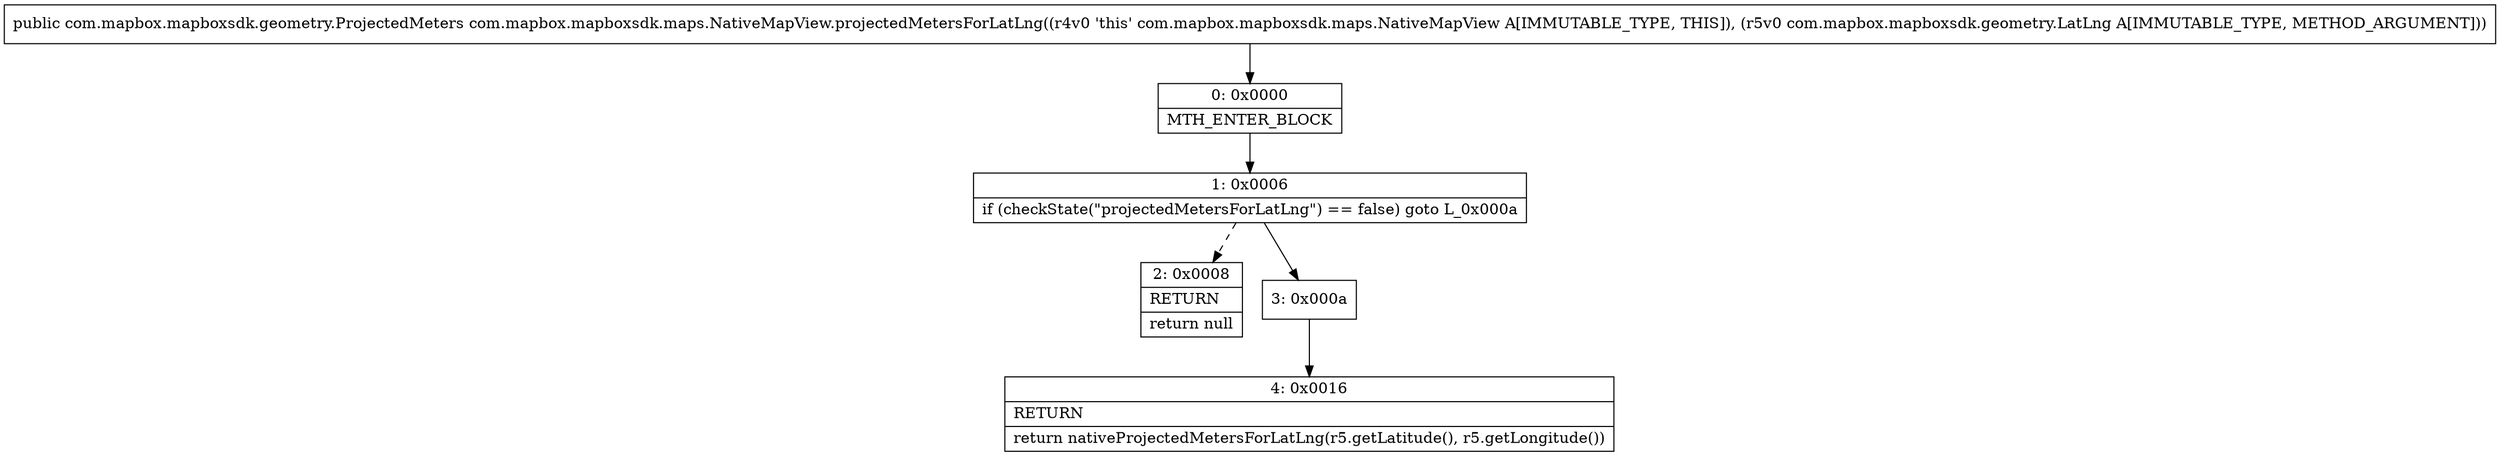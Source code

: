 digraph "CFG forcom.mapbox.mapboxsdk.maps.NativeMapView.projectedMetersForLatLng(Lcom\/mapbox\/mapboxsdk\/geometry\/LatLng;)Lcom\/mapbox\/mapboxsdk\/geometry\/ProjectedMeters;" {
Node_0 [shape=record,label="{0\:\ 0x0000|MTH_ENTER_BLOCK\l}"];
Node_1 [shape=record,label="{1\:\ 0x0006|if (checkState(\"projectedMetersForLatLng\") == false) goto L_0x000a\l}"];
Node_2 [shape=record,label="{2\:\ 0x0008|RETURN\l|return null\l}"];
Node_3 [shape=record,label="{3\:\ 0x000a}"];
Node_4 [shape=record,label="{4\:\ 0x0016|RETURN\l|return nativeProjectedMetersForLatLng(r5.getLatitude(), r5.getLongitude())\l}"];
MethodNode[shape=record,label="{public com.mapbox.mapboxsdk.geometry.ProjectedMeters com.mapbox.mapboxsdk.maps.NativeMapView.projectedMetersForLatLng((r4v0 'this' com.mapbox.mapboxsdk.maps.NativeMapView A[IMMUTABLE_TYPE, THIS]), (r5v0 com.mapbox.mapboxsdk.geometry.LatLng A[IMMUTABLE_TYPE, METHOD_ARGUMENT])) }"];
MethodNode -> Node_0;
Node_0 -> Node_1;
Node_1 -> Node_2[style=dashed];
Node_1 -> Node_3;
Node_3 -> Node_4;
}

